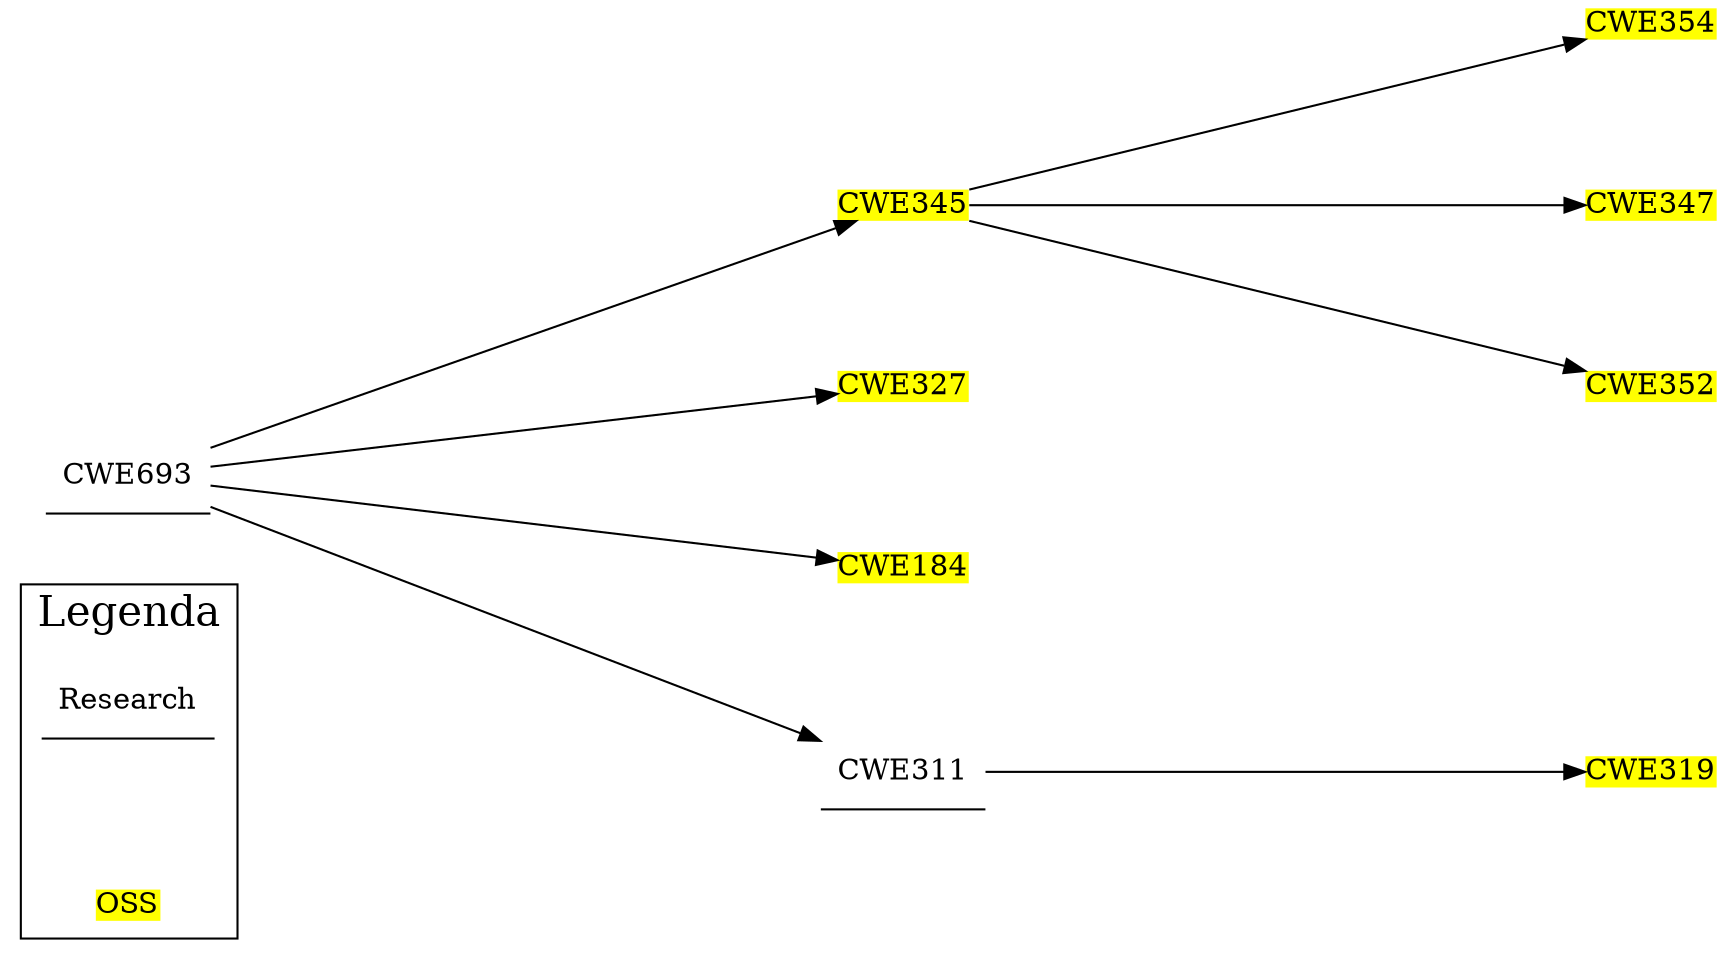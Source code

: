 digraph "Family Tree" {
	graph [nodesep=1 rankdir=LR ranksep=4 splines=true]
	subgraph clusterA {
		node [shape=plaintext]
		label=Legenda
		fontsize=20
		Research [label=Research color=black fillcolor=white shape=underline style=filled]
		OSS [label=OSS color=black fillcolor=yellow shape=plain style=filled]
	}
	CWE693 [label=CWE693 color=black fillcolor=white shape=underline style=filled]
	CWE345 [label=CWE345 color=black fillcolor=yellow shape=plain style=filled]
	CWE327 [label=CWE327 color=black fillcolor=yellow shape=plain style=filled]
	CWE184 [label=CWE184 color=black fillcolor=yellow shape=plain style=filled]
	CWE311 [label=CWE311 color=black fillcolor=white shape=underline style=filled]
	CWE354 [label=CWE354 color=black fillcolor=yellow shape=plain style=filled]
	CWE347 [label=CWE347 color=black fillcolor=yellow shape=plain style=filled]
	CWE352 [label=CWE352 color=black fillcolor=yellow shape=plain style=filled]
	CWE319 [label=CWE319 color=black fillcolor=yellow shape=plain style=filled]
	CWE693 -> CWE345
	CWE693 -> CWE327
	CWE693 -> CWE184
	CWE693 -> CWE311
	CWE345 -> CWE354
	CWE345 -> CWE347
	CWE345 -> CWE352
	CWE311 -> CWE319
}
